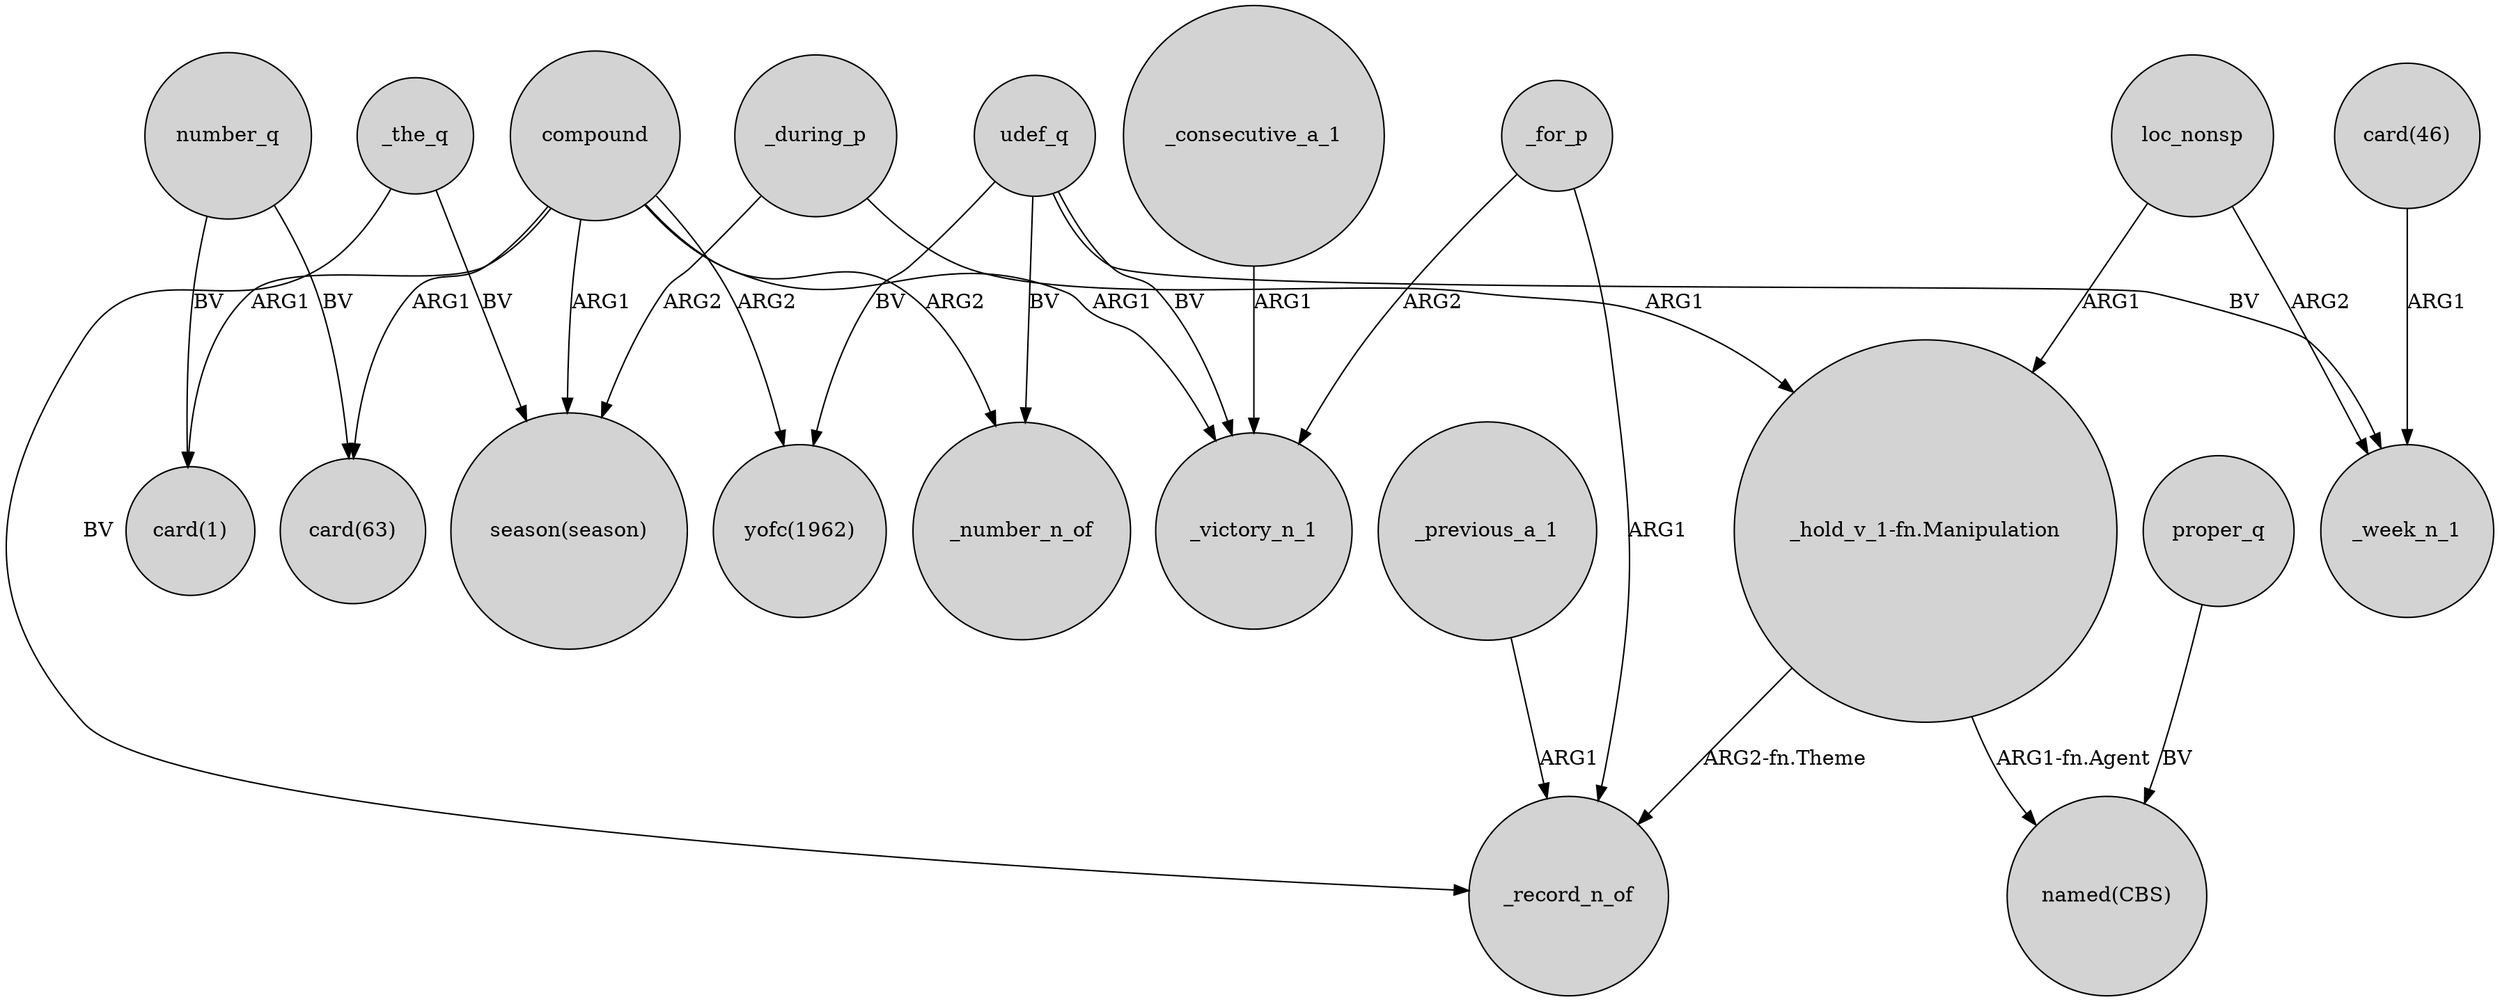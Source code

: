 digraph {
	node [shape=circle style=filled]
	_the_q -> "season(season)" [label=BV]
	"_hold_v_1-fn.Manipulation" -> _record_n_of [label="ARG2-fn.Theme"]
	compound -> _victory_n_1 [label=ARG1]
	udef_q -> _number_n_of [label=BV]
	proper_q -> "named(CBS)" [label=BV]
	compound -> "card(63)" [label=ARG1]
	_during_p -> "season(season)" [label=ARG2]
	udef_q -> _victory_n_1 [label=BV]
	compound -> "yofc(1962)" [label=ARG2]
	"_hold_v_1-fn.Manipulation" -> "named(CBS)" [label="ARG1-fn.Agent"]
	loc_nonsp -> "_hold_v_1-fn.Manipulation" [label=ARG1]
	_for_p -> _record_n_of [label=ARG1]
	_previous_a_1 -> _record_n_of [label=ARG1]
	loc_nonsp -> _week_n_1 [label=ARG2]
	udef_q -> "yofc(1962)" [label=BV]
	udef_q -> _week_n_1 [label=BV]
	_during_p -> "_hold_v_1-fn.Manipulation" [label=ARG1]
	number_q -> "card(1)" [label=BV]
	_consecutive_a_1 -> _victory_n_1 [label=ARG1]
	compound -> "card(1)" [label=ARG1]
	_the_q -> _record_n_of [label=BV]
	number_q -> "card(63)" [label=BV]
	compound -> _number_n_of [label=ARG2]
	"card(46)" -> _week_n_1 [label=ARG1]
	_for_p -> _victory_n_1 [label=ARG2]
	compound -> "season(season)" [label=ARG1]
}
